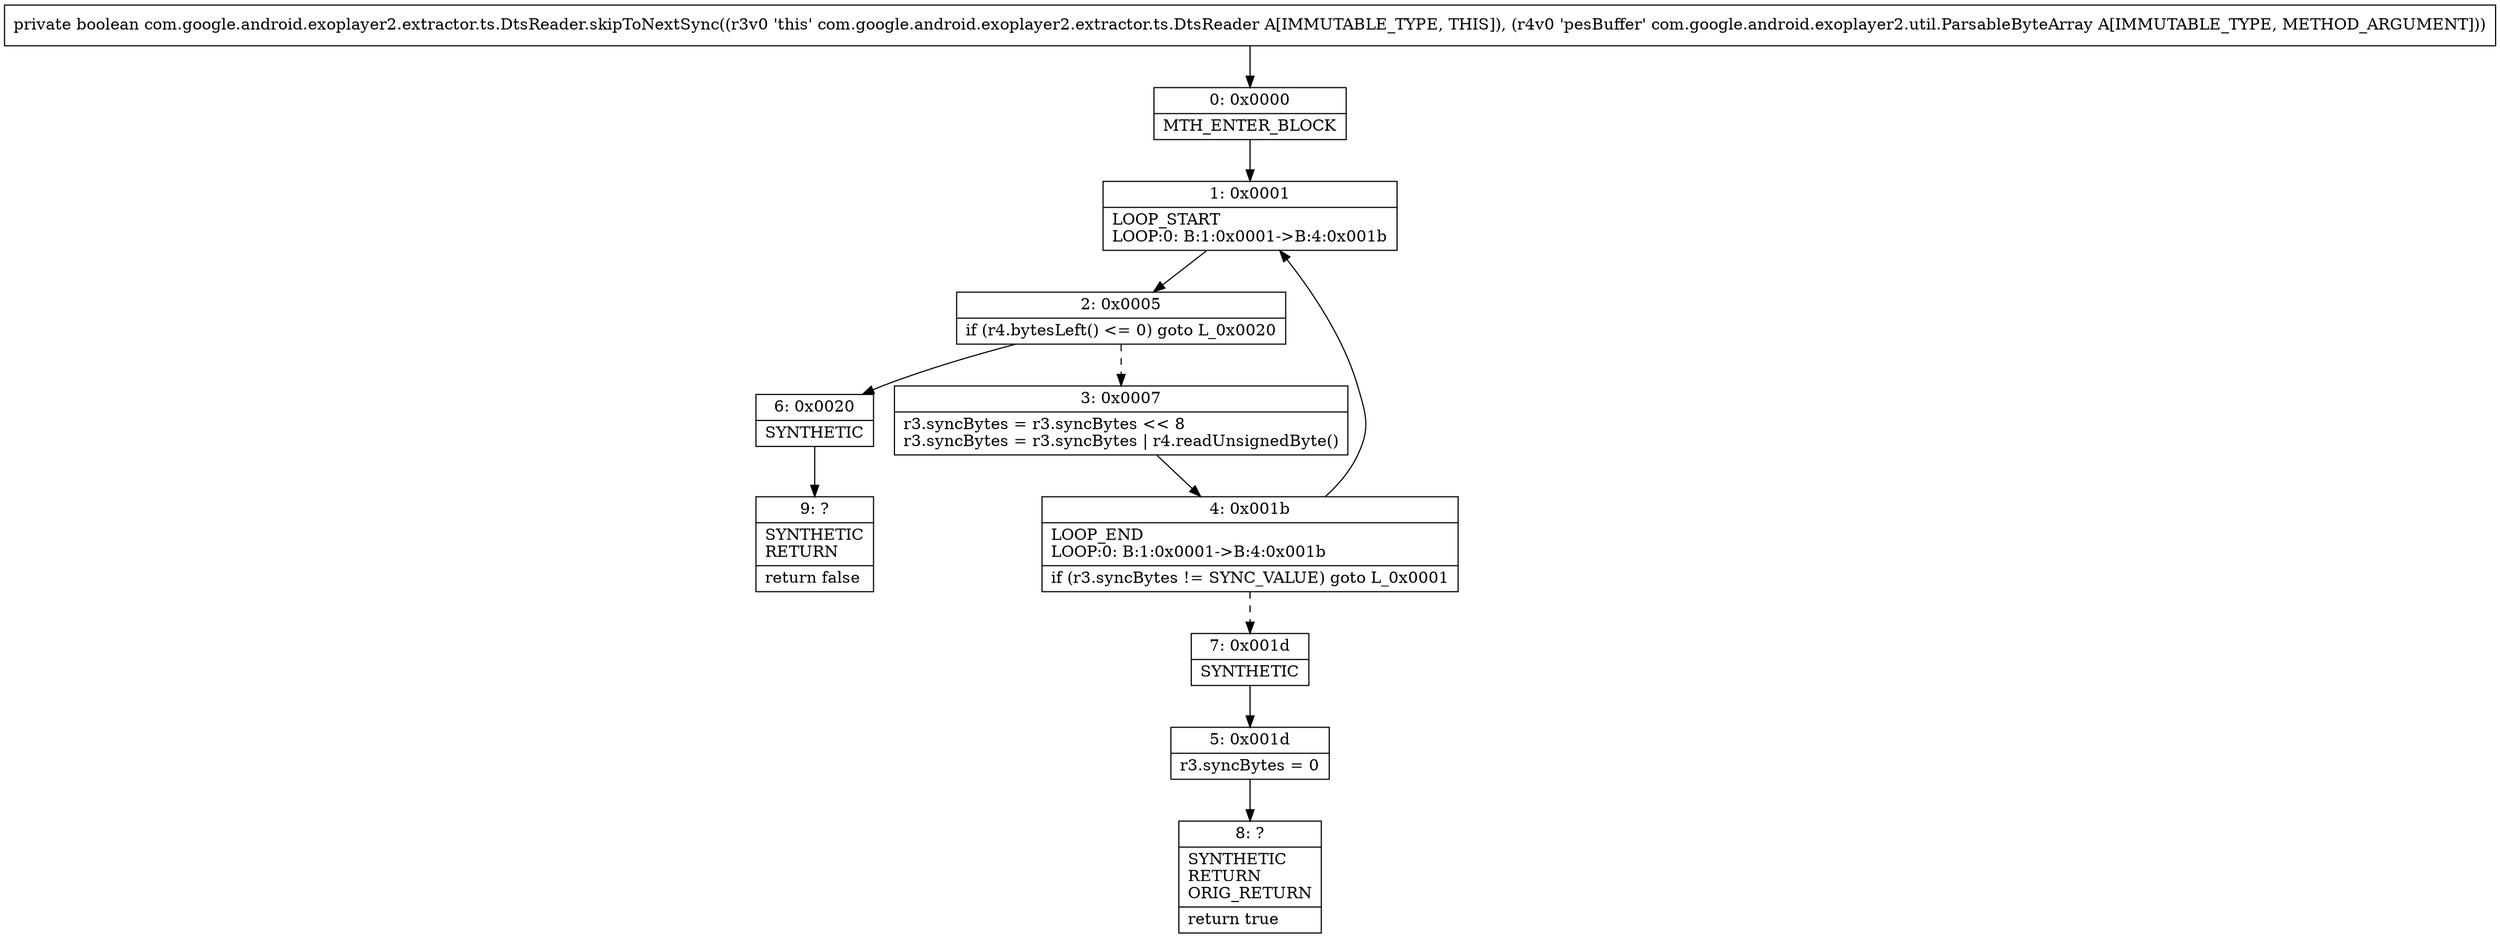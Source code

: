 digraph "CFG forcom.google.android.exoplayer2.extractor.ts.DtsReader.skipToNextSync(Lcom\/google\/android\/exoplayer2\/util\/ParsableByteArray;)Z" {
Node_0 [shape=record,label="{0\:\ 0x0000|MTH_ENTER_BLOCK\l}"];
Node_1 [shape=record,label="{1\:\ 0x0001|LOOP_START\lLOOP:0: B:1:0x0001\-\>B:4:0x001b\l}"];
Node_2 [shape=record,label="{2\:\ 0x0005|if (r4.bytesLeft() \<= 0) goto L_0x0020\l}"];
Node_3 [shape=record,label="{3\:\ 0x0007|r3.syncBytes = r3.syncBytes \<\< 8\lr3.syncBytes = r3.syncBytes \| r4.readUnsignedByte()\l}"];
Node_4 [shape=record,label="{4\:\ 0x001b|LOOP_END\lLOOP:0: B:1:0x0001\-\>B:4:0x001b\l|if (r3.syncBytes != SYNC_VALUE) goto L_0x0001\l}"];
Node_5 [shape=record,label="{5\:\ 0x001d|r3.syncBytes = 0\l}"];
Node_6 [shape=record,label="{6\:\ 0x0020|SYNTHETIC\l}"];
Node_7 [shape=record,label="{7\:\ 0x001d|SYNTHETIC\l}"];
Node_8 [shape=record,label="{8\:\ ?|SYNTHETIC\lRETURN\lORIG_RETURN\l|return true\l}"];
Node_9 [shape=record,label="{9\:\ ?|SYNTHETIC\lRETURN\l|return false\l}"];
MethodNode[shape=record,label="{private boolean com.google.android.exoplayer2.extractor.ts.DtsReader.skipToNextSync((r3v0 'this' com.google.android.exoplayer2.extractor.ts.DtsReader A[IMMUTABLE_TYPE, THIS]), (r4v0 'pesBuffer' com.google.android.exoplayer2.util.ParsableByteArray A[IMMUTABLE_TYPE, METHOD_ARGUMENT])) }"];
MethodNode -> Node_0;
Node_0 -> Node_1;
Node_1 -> Node_2;
Node_2 -> Node_3[style=dashed];
Node_2 -> Node_6;
Node_3 -> Node_4;
Node_4 -> Node_1;
Node_4 -> Node_7[style=dashed];
Node_5 -> Node_8;
Node_6 -> Node_9;
Node_7 -> Node_5;
}

